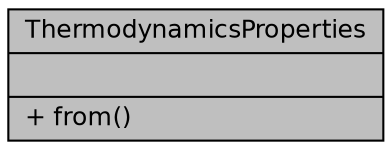 digraph "ThermodynamicsProperties"
{
  bgcolor="transparent";
  edge [fontname="Helvetica",fontsize="12",labelfontname="Helvetica",labelfontsize="12"];
  node [fontname="Helvetica",fontsize="12",shape=record];
  Node1 [label="{ThermodynamicsProperties\n||+ from()\l}",height=0.2,width=0.4,color="black", fillcolor="grey75", style="filled", fontcolor="black"];
}
